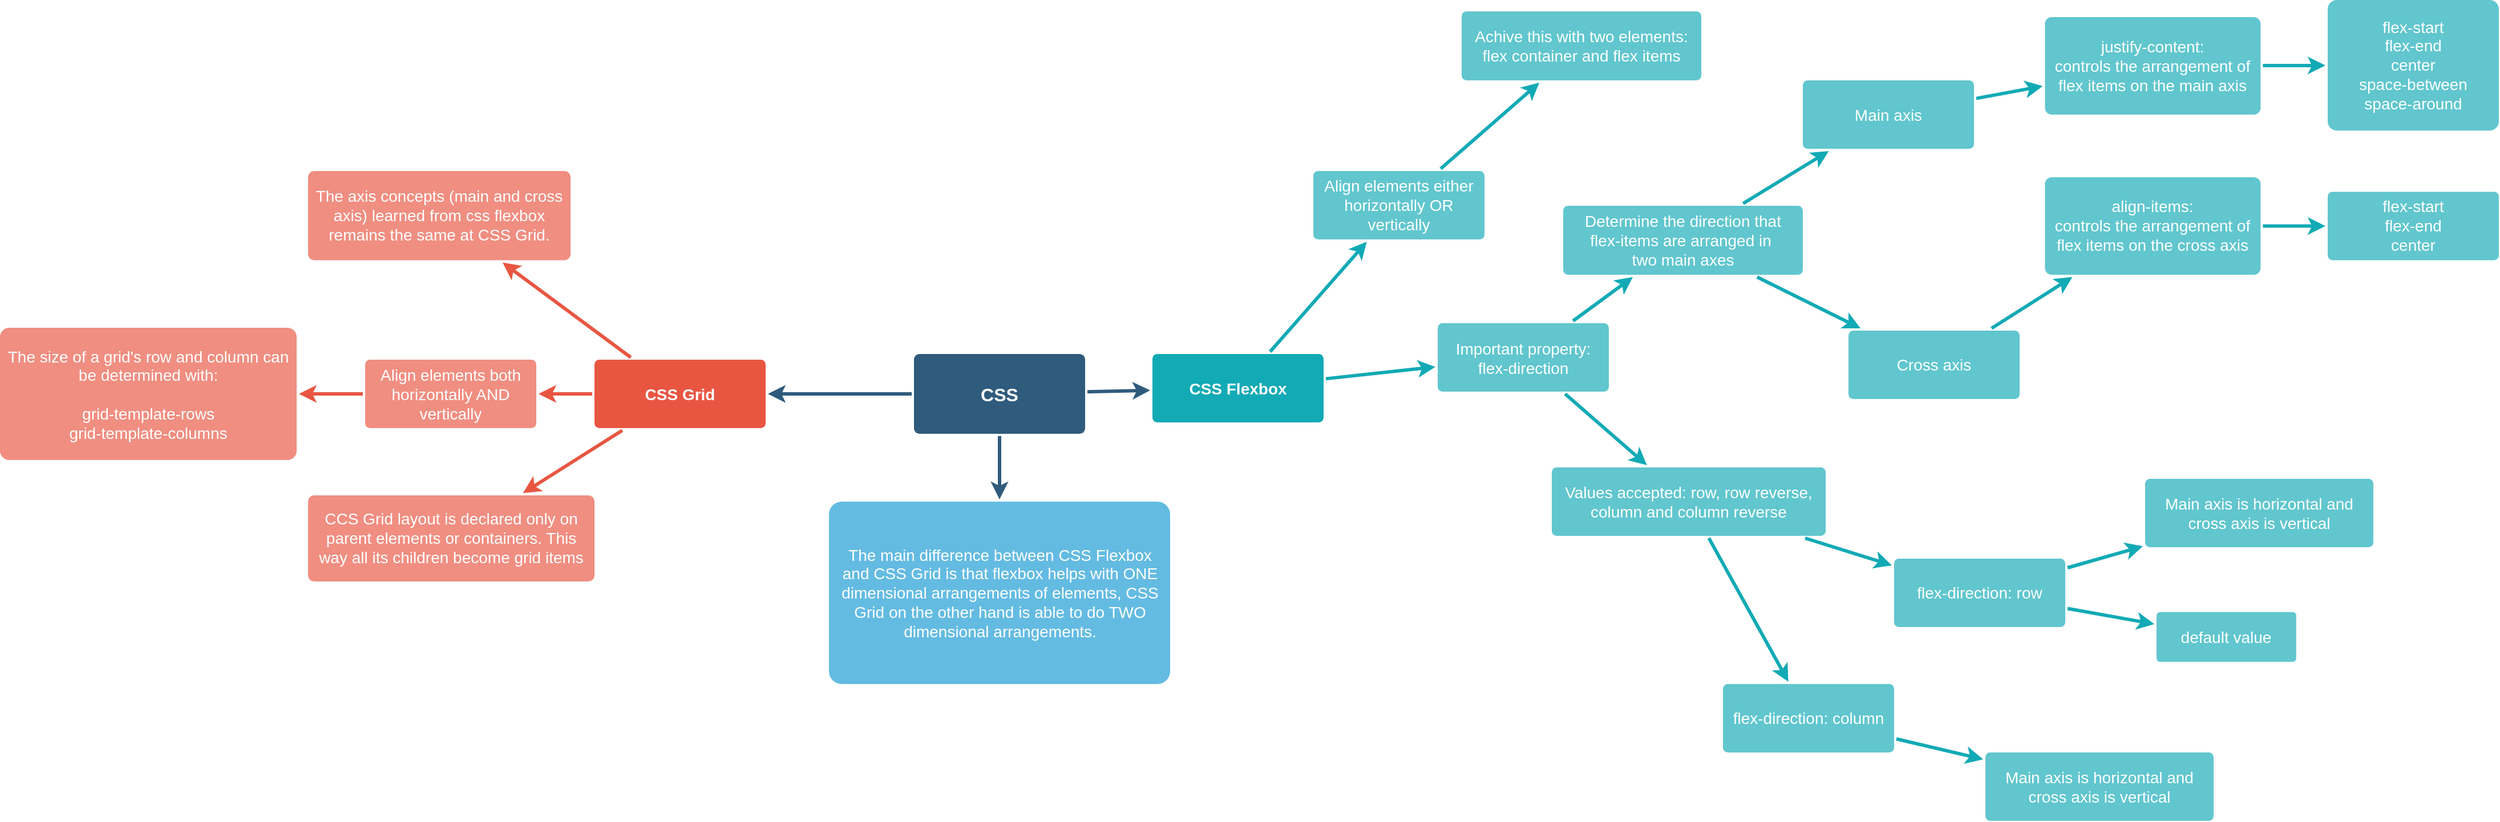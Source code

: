 <mxfile version="20.3.0" type="device"><diagram id="6a731a19-8d31-9384-78a2-239565b7b9f0" name="Page-1"><mxGraphModel dx="2591" dy="865" grid="1" gridSize="10" guides="1" tooltips="1" connect="1" arrows="1" fold="1" page="1" pageScale="1" pageWidth="1169" pageHeight="827" background="none" math="0" shadow="0"><root><mxCell id="0"/><mxCell id="1" parent="0"/><mxCell id="1746" value="" style="edgeStyle=none;rounded=0;jumpStyle=none;html=1;shadow=0;labelBackgroundColor=none;startArrow=none;startFill=0;endArrow=classic;endFill=1;jettySize=auto;orthogonalLoop=1;strokeColor=#2F5B7C;strokeWidth=3;fontFamily=Helvetica;fontSize=16;fontColor=#23445D;spacing=5;" parent="1" source="1749" target="1771" edge="1"><mxGeometry relative="1" as="geometry"/></mxCell><mxCell id="1747" value="" style="edgeStyle=none;rounded=0;jumpStyle=none;html=1;shadow=0;labelBackgroundColor=none;startArrow=none;startFill=0;endArrow=classic;endFill=1;jettySize=auto;orthogonalLoop=1;strokeColor=#2F5B7C;strokeWidth=3;fontFamily=Helvetica;fontSize=16;fontColor=#23445D;spacing=5;" parent="1" source="1749" target="1763" edge="1"><mxGeometry relative="1" as="geometry"><mxPoint x="140" y="540" as="targetPoint"/></mxGeometry></mxCell><mxCell id="1748" value="" style="edgeStyle=none;rounded=0;jumpStyle=none;html=1;shadow=0;labelBackgroundColor=none;startArrow=none;startFill=0;endArrow=classic;endFill=1;jettySize=auto;orthogonalLoop=1;strokeColor=#2F5B7C;strokeWidth=3;fontFamily=Helvetica;fontSize=16;fontColor=#23445D;spacing=5;" parent="1" source="1749" target="1753" edge="1"><mxGeometry relative="1" as="geometry"/></mxCell><mxCell id="1749" value="CSS" style="rounded=1;whiteSpace=wrap;html=1;shadow=0;labelBackgroundColor=none;strokeColor=none;strokeWidth=3;fillColor=#2F5B7C;fontFamily=Helvetica;fontSize=16;fontColor=#FFFFFF;align=center;fontStyle=1;spacing=5;arcSize=7;perimeterSpacing=2;" parent="1" vertex="1"><mxGeometry x="61" y="380.5" width="150" height="70" as="geometry"/></mxCell><mxCell id="1750" value="" style="edgeStyle=none;rounded=1;jumpStyle=none;html=1;shadow=0;labelBackgroundColor=none;startArrow=none;startFill=0;jettySize=auto;orthogonalLoop=1;strokeColor=#E85642;strokeWidth=3;fontFamily=Helvetica;fontSize=14;fontColor=#FFFFFF;spacing=5;fontStyle=1;fillColor=#b0e3e6;" parent="1" source="1753" target="1756" edge="1"><mxGeometry relative="1" as="geometry"/></mxCell><mxCell id="1751" value="" style="edgeStyle=none;rounded=1;jumpStyle=none;html=1;shadow=0;labelBackgroundColor=none;startArrow=none;startFill=0;jettySize=auto;orthogonalLoop=1;strokeColor=#E85642;strokeWidth=3;fontFamily=Helvetica;fontSize=14;fontColor=#FFFFFF;spacing=5;fontStyle=1;fillColor=#b0e3e6;" parent="1" source="1753" target="1755" edge="1"><mxGeometry relative="1" as="geometry"/></mxCell><mxCell id="1752" value="" style="edgeStyle=none;rounded=1;jumpStyle=none;html=1;shadow=0;labelBackgroundColor=none;startArrow=none;startFill=0;jettySize=auto;orthogonalLoop=1;strokeColor=#E85642;strokeWidth=3;fontFamily=Helvetica;fontSize=14;fontColor=#FFFFFF;spacing=5;fontStyle=1;fillColor=#b0e3e6;" parent="1" source="1753" target="1754" edge="1"><mxGeometry relative="1" as="geometry"/></mxCell><mxCell id="1753" value="CSS Grid" style="rounded=1;whiteSpace=wrap;html=1;shadow=0;labelBackgroundColor=none;strokeColor=none;strokeWidth=3;fillColor=#e85642;fontFamily=Helvetica;fontSize=14;fontColor=#FFFFFF;align=center;spacing=5;fontStyle=1;arcSize=7;perimeterSpacing=2;" parent="1" vertex="1"><mxGeometry x="-219" y="385.5" width="150" height="60" as="geometry"/></mxCell><mxCell id="1754" value="CCS Grid layout is declared only on parent elements or containers. This way all its children become grid items" style="rounded=1;whiteSpace=wrap;html=1;shadow=0;labelBackgroundColor=none;strokeColor=none;strokeWidth=3;fillColor=#f08e81;fontFamily=Helvetica;fontSize=14;fontColor=#FFFFFF;align=center;spacing=5;fontStyle=0;arcSize=7;perimeterSpacing=2;" parent="1" vertex="1"><mxGeometry x="-470" y="504.5" width="251" height="75.5" as="geometry"/></mxCell><mxCell id="1755" value="Align elements both horizontally AND vertically" style="rounded=1;whiteSpace=wrap;html=1;shadow=0;labelBackgroundColor=none;strokeColor=none;strokeWidth=3;fillColor=#f08e81;fontFamily=Helvetica;fontSize=14;fontColor=#FFFFFF;align=center;spacing=5;fontStyle=0;arcSize=7;perimeterSpacing=2;" parent="1" vertex="1"><mxGeometry x="-420" y="385.5" width="150" height="60" as="geometry"/></mxCell><mxCell id="1756" value="The axis concepts (main and cross axis) learned from css flexbox remains the same at CSS Grid." style="rounded=1;whiteSpace=wrap;html=1;shadow=0;labelBackgroundColor=none;strokeColor=none;strokeWidth=3;fillColor=#f08e81;fontFamily=Helvetica;fontSize=14;fontColor=#FFFFFF;align=center;spacing=5;fontStyle=0;arcSize=7;perimeterSpacing=2;" parent="1" vertex="1"><mxGeometry x="-470" y="220" width="230" height="78.25" as="geometry"/></mxCell><mxCell id="1763" value="The main difference between CSS Flexbox and CSS Grid is that flexbox helps with ONE dimensional arrangements of elements, CSS Grid on the other hand is able to do TWO dimensional arrangements." style="rounded=1;whiteSpace=wrap;html=1;shadow=0;labelBackgroundColor=none;strokeColor=none;strokeWidth=3;fillColor=#64bbe2;fontFamily=Helvetica;fontSize=14;fontColor=#FFFFFF;align=center;spacing=5;arcSize=7;perimeterSpacing=2;" parent="1" vertex="1"><mxGeometry x="-13.5" y="510" width="299" height="160" as="geometry"/></mxCell><mxCell id="1771" value="CSS Flexbox" style="rounded=1;whiteSpace=wrap;html=1;shadow=0;labelBackgroundColor=none;strokeColor=none;strokeWidth=3;fillColor=#12aab5;fontFamily=Helvetica;fontSize=14;fontColor=#FFFFFF;align=center;spacing=5;fontStyle=1;arcSize=7;perimeterSpacing=2;" parent="1" vertex="1"><mxGeometry x="270" y="380.5" width="150" height="60" as="geometry"/></mxCell><mxCell id="1772" value="align-items:&lt;br&gt;controls the arrangement of flex items on the cross axis" style="rounded=1;whiteSpace=wrap;html=1;shadow=0;labelBackgroundColor=none;strokeColor=none;strokeWidth=3;fillColor=#61c6ce;fontFamily=Helvetica;fontSize=14;fontColor=#FFFFFF;align=center;spacing=5;fontStyle=0;arcSize=7;perimeterSpacing=2;" parent="1" vertex="1"><mxGeometry x="1052.2" y="225.5" width="189" height="85.5" as="geometry"/></mxCell><mxCell id="1773" value="" style="edgeStyle=none;rounded=1;jumpStyle=none;html=1;shadow=0;labelBackgroundColor=none;startArrow=none;startFill=0;jettySize=auto;orthogonalLoop=1;strokeColor=#12AAB5;strokeWidth=3;fontFamily=Helvetica;fontSize=14;fontColor=#FFFFFF;spacing=5;fontStyle=1;fillColor=#b0e3e6;" parent="1" source="Mit4ge-xNE4HkykuFVBU-1785" target="1772" edge="1"><mxGeometry relative="1" as="geometry"/></mxCell><mxCell id="1774" value="Values accepted: row, row reverse, column and column reverse" style="rounded=1;whiteSpace=wrap;html=1;shadow=0;labelBackgroundColor=none;strokeColor=none;strokeWidth=3;fillColor=#61c6ce;fontFamily=Helvetica;fontSize=14;fontColor=#FFFFFF;align=center;spacing=5;fontStyle=0;arcSize=7;perimeterSpacing=2;" parent="1" vertex="1"><mxGeometry x="620" y="480" width="240" height="60" as="geometry"/></mxCell><mxCell id="1775" value="" style="edgeStyle=none;rounded=1;jumpStyle=none;html=1;shadow=0;labelBackgroundColor=none;startArrow=none;startFill=0;jettySize=auto;orthogonalLoop=1;strokeColor=#12AAB5;strokeWidth=3;fontFamily=Helvetica;fontSize=14;fontColor=#FFFFFF;spacing=5;fontStyle=1;fillColor=#b0e3e6;" parent="1" source="1776" target="1774" edge="1"><mxGeometry relative="1" as="geometry"/></mxCell><mxCell id="1776" value="Important property:&lt;br&gt;flex-direction" style="rounded=1;whiteSpace=wrap;html=1;shadow=0;labelBackgroundColor=none;strokeColor=none;strokeWidth=3;fillColor=#61c6ce;fontFamily=Helvetica;fontSize=14;fontColor=#FFFFFF;align=center;spacing=5;fontStyle=0;arcSize=7;perimeterSpacing=2;" parent="1" vertex="1"><mxGeometry x="520" y="353.5" width="150" height="60" as="geometry"/></mxCell><mxCell id="1777" value="" style="edgeStyle=none;rounded=1;jumpStyle=none;html=1;shadow=0;labelBackgroundColor=none;startArrow=none;startFill=0;jettySize=auto;orthogonalLoop=1;strokeColor=#12AAB5;strokeWidth=3;fontFamily=Helvetica;fontSize=14;fontColor=#FFFFFF;spacing=5;fontStyle=1;fillColor=#b0e3e6;" parent="1" source="1771" target="1776" edge="1"><mxGeometry relative="1" as="geometry"/></mxCell><mxCell id="1778" value="Align elements either horizontally OR vertically" style="rounded=1;whiteSpace=wrap;html=1;shadow=0;labelBackgroundColor=none;strokeColor=none;strokeWidth=3;fillColor=#61c6ce;fontFamily=Helvetica;fontSize=14;fontColor=#FFFFFF;align=center;spacing=5;fontStyle=0;arcSize=7;perimeterSpacing=2;" parent="1" vertex="1"><mxGeometry x="411" y="220" width="150" height="60" as="geometry"/></mxCell><mxCell id="1779" value="" style="edgeStyle=none;rounded=1;jumpStyle=none;html=1;shadow=0;labelBackgroundColor=none;startArrow=none;startFill=0;jettySize=auto;orthogonalLoop=1;strokeColor=#12AAB5;strokeWidth=3;fontFamily=Helvetica;fontSize=14;fontColor=#FFFFFF;spacing=5;fontStyle=1;fillColor=#b0e3e6;" parent="1" source="1771" target="1778" edge="1"><mxGeometry relative="1" as="geometry"/></mxCell><mxCell id="Mit4ge-xNE4HkykuFVBU-1779" value="Achive this with two elements:&lt;br&gt;flex container and flex items" style="rounded=1;whiteSpace=wrap;html=1;shadow=0;labelBackgroundColor=none;strokeColor=none;strokeWidth=3;fillColor=#61c6ce;fontFamily=Helvetica;fontSize=14;fontColor=#FFFFFF;align=center;spacing=5;fontStyle=0;arcSize=7;perimeterSpacing=2;" vertex="1" parent="1"><mxGeometry x="541" y="80" width="210" height="60.5" as="geometry"/></mxCell><mxCell id="Mit4ge-xNE4HkykuFVBU-1780" value="" style="edgeStyle=none;rounded=1;jumpStyle=none;html=1;shadow=0;labelBackgroundColor=none;startArrow=none;startFill=0;jettySize=auto;orthogonalLoop=1;strokeColor=#12AAB5;strokeWidth=3;fontFamily=Helvetica;fontSize=14;fontColor=#FFFFFF;spacing=5;fontStyle=1;fillColor=#b0e3e6;" edge="1" parent="1" target="Mit4ge-xNE4HkykuFVBU-1779" source="1778"><mxGeometry relative="1" as="geometry"><mxPoint x="610" y="200.503" as="sourcePoint"/></mxGeometry></mxCell><mxCell id="Mit4ge-xNE4HkykuFVBU-1781" value="Determine the direction that flex-items are arranged in&amp;nbsp;&lt;br&gt;two main axes" style="rounded=1;whiteSpace=wrap;html=1;shadow=0;labelBackgroundColor=none;strokeColor=none;strokeWidth=3;fillColor=#61c6ce;fontFamily=Helvetica;fontSize=14;fontColor=#FFFFFF;align=center;spacing=5;fontStyle=0;arcSize=7;perimeterSpacing=2;" vertex="1" parent="1"><mxGeometry x="630" y="250.5" width="210" height="60.5" as="geometry"/></mxCell><mxCell id="Mit4ge-xNE4HkykuFVBU-1782" value="" style="edgeStyle=none;rounded=1;jumpStyle=none;html=1;shadow=0;labelBackgroundColor=none;startArrow=none;startFill=0;jettySize=auto;orthogonalLoop=1;strokeColor=#12AAB5;strokeWidth=3;fontFamily=Helvetica;fontSize=14;fontColor=#FFFFFF;spacing=5;fontStyle=1;fillColor=#b0e3e6;" edge="1" parent="1" target="Mit4ge-xNE4HkykuFVBU-1781" source="1776"><mxGeometry relative="1" as="geometry"><mxPoint x="750.003" y="324.5" as="sourcePoint"/></mxGeometry></mxCell><mxCell id="Mit4ge-xNE4HkykuFVBU-1783" value="Main axis" style="rounded=1;whiteSpace=wrap;html=1;shadow=0;labelBackgroundColor=none;strokeColor=none;strokeWidth=3;fillColor=#61c6ce;fontFamily=Helvetica;fontSize=14;fontColor=#FFFFFF;align=center;spacing=5;fontStyle=0;arcSize=7;perimeterSpacing=2;" vertex="1" parent="1"><mxGeometry x="840" y="140.5" width="150" height="60" as="geometry"/></mxCell><mxCell id="Mit4ge-xNE4HkykuFVBU-1784" value="" style="edgeStyle=none;rounded=1;jumpStyle=none;html=1;shadow=0;labelBackgroundColor=none;startArrow=none;startFill=0;jettySize=auto;orthogonalLoop=1;strokeColor=#12AAB5;strokeWidth=3;fontFamily=Helvetica;fontSize=14;fontColor=#FFFFFF;spacing=5;fontStyle=1;fillColor=#b0e3e6;" edge="1" parent="1" target="Mit4ge-xNE4HkykuFVBU-1783" source="Mit4ge-xNE4HkykuFVBU-1781"><mxGeometry relative="1" as="geometry"><mxPoint x="940" y="174.314" as="sourcePoint"/></mxGeometry></mxCell><mxCell id="Mit4ge-xNE4HkykuFVBU-1785" value="Cross axis" style="rounded=1;whiteSpace=wrap;html=1;shadow=0;labelBackgroundColor=none;strokeColor=none;strokeWidth=3;fillColor=#61c6ce;fontFamily=Helvetica;fontSize=14;fontColor=#FFFFFF;align=center;spacing=5;fontStyle=0;arcSize=7;perimeterSpacing=2;" vertex="1" parent="1"><mxGeometry x="880" y="360" width="150" height="60" as="geometry"/></mxCell><mxCell id="Mit4ge-xNE4HkykuFVBU-1786" value="" style="edgeStyle=none;rounded=1;jumpStyle=none;html=1;shadow=0;labelBackgroundColor=none;startArrow=none;startFill=0;jettySize=auto;orthogonalLoop=1;strokeColor=#12AAB5;strokeWidth=3;fontFamily=Helvetica;fontSize=14;fontColor=#FFFFFF;spacing=5;fontStyle=1;fillColor=#b0e3e6;" edge="1" parent="1" target="Mit4ge-xNE4HkykuFVBU-1785" source="Mit4ge-xNE4HkykuFVBU-1781"><mxGeometry relative="1" as="geometry"><mxPoint x="955.142" y="434.5" as="sourcePoint"/></mxGeometry></mxCell><mxCell id="Mit4ge-xNE4HkykuFVBU-1789" value="flex-direction: row" style="rounded=1;whiteSpace=wrap;html=1;shadow=0;labelBackgroundColor=none;strokeColor=none;strokeWidth=3;fillColor=#61c6ce;fontFamily=Helvetica;fontSize=14;fontColor=#FFFFFF;align=center;spacing=5;fontStyle=0;arcSize=7;perimeterSpacing=2;" vertex="1" parent="1"><mxGeometry x="920" y="560" width="150" height="60" as="geometry"/></mxCell><mxCell id="Mit4ge-xNE4HkykuFVBU-1790" value="" style="edgeStyle=none;rounded=1;jumpStyle=none;html=1;shadow=0;labelBackgroundColor=none;startArrow=none;startFill=0;jettySize=auto;orthogonalLoop=1;strokeColor=#12AAB5;strokeWidth=3;fontFamily=Helvetica;fontSize=14;fontColor=#FFFFFF;spacing=5;fontStyle=1;fillColor=#b0e3e6;" edge="1" parent="1" target="Mit4ge-xNE4HkykuFVBU-1789" source="1774"><mxGeometry relative="1" as="geometry"><mxPoint x="1080" y="471.485" as="sourcePoint"/></mxGeometry></mxCell><mxCell id="Mit4ge-xNE4HkykuFVBU-1791" value="Main axis is horizontal and cross axis is vertical&lt;br&gt;" style="rounded=1;whiteSpace=wrap;html=1;shadow=0;labelBackgroundColor=none;strokeColor=none;strokeWidth=3;fillColor=#61c6ce;fontFamily=Helvetica;fontSize=14;fontColor=#FFFFFF;align=center;spacing=5;fontStyle=0;arcSize=7;perimeterSpacing=2;" vertex="1" parent="1"><mxGeometry x="1140" y="490" width="200" height="60" as="geometry"/></mxCell><mxCell id="Mit4ge-xNE4HkykuFVBU-1792" value="" style="edgeStyle=none;rounded=1;jumpStyle=none;html=1;shadow=0;labelBackgroundColor=none;startArrow=none;startFill=0;jettySize=auto;orthogonalLoop=1;strokeColor=#12AAB5;strokeWidth=3;fontFamily=Helvetica;fontSize=14;fontColor=#FFFFFF;spacing=5;fontStyle=1;fillColor=#b0e3e6;" edge="1" parent="1" target="Mit4ge-xNE4HkykuFVBU-1791" source="Mit4ge-xNE4HkykuFVBU-1789"><mxGeometry relative="1" as="geometry"><mxPoint x="1270" y="593.004" as="sourcePoint"/></mxGeometry></mxCell><mxCell id="Mit4ge-xNE4HkykuFVBU-1793" value="flex-direction: column" style="rounded=1;whiteSpace=wrap;html=1;shadow=0;labelBackgroundColor=none;strokeColor=none;strokeWidth=3;fillColor=#61c6ce;fontFamily=Helvetica;fontSize=14;fontColor=#FFFFFF;align=center;spacing=5;fontStyle=0;arcSize=7;perimeterSpacing=2;" vertex="1" parent="1"><mxGeometry x="770" y="670" width="150" height="60" as="geometry"/></mxCell><mxCell id="Mit4ge-xNE4HkykuFVBU-1794" value="" style="edgeStyle=none;rounded=1;jumpStyle=none;html=1;shadow=0;labelBackgroundColor=none;startArrow=none;startFill=0;jettySize=auto;orthogonalLoop=1;strokeColor=#12AAB5;strokeWidth=3;fontFamily=Helvetica;fontSize=14;fontColor=#FFFFFF;spacing=5;fontStyle=1;fillColor=#b0e3e6;" edge="1" parent="1" target="Mit4ge-xNE4HkykuFVBU-1793" source="1774"><mxGeometry relative="1" as="geometry"><mxPoint x="1169.001" y="326.5" as="sourcePoint"/></mxGeometry></mxCell><mxCell id="Mit4ge-xNE4HkykuFVBU-1795" value="Main axis is horizontal and cross axis is vertical&lt;br&gt;" style="rounded=1;whiteSpace=wrap;html=1;shadow=0;labelBackgroundColor=none;strokeColor=none;strokeWidth=3;fillColor=#61c6ce;fontFamily=Helvetica;fontSize=14;fontColor=#FFFFFF;align=center;spacing=5;fontStyle=0;arcSize=7;perimeterSpacing=2;" vertex="1" parent="1"><mxGeometry x="1000" y="730" width="200" height="60" as="geometry"/></mxCell><mxCell id="Mit4ge-xNE4HkykuFVBU-1796" value="" style="edgeStyle=none;rounded=1;jumpStyle=none;html=1;shadow=0;labelBackgroundColor=none;startArrow=none;startFill=0;jettySize=auto;orthogonalLoop=1;strokeColor=#12AAB5;strokeWidth=3;fontFamily=Helvetica;fontSize=14;fontColor=#FFFFFF;spacing=5;fontStyle=1;fillColor=#b0e3e6;" edge="1" parent="1" source="Mit4ge-xNE4HkykuFVBU-1793" target="Mit4ge-xNE4HkykuFVBU-1795"><mxGeometry relative="1" as="geometry"><mxPoint x="1177.714" y="488" as="sourcePoint"/><mxPoint x="1247.286" y="452.5" as="targetPoint"/></mxGeometry></mxCell><mxCell id="Mit4ge-xNE4HkykuFVBU-1797" value="default value" style="rounded=1;whiteSpace=wrap;html=1;shadow=0;labelBackgroundColor=none;strokeColor=none;strokeWidth=3;fillColor=#61c6ce;fontFamily=Helvetica;fontSize=14;fontColor=#FFFFFF;align=center;spacing=5;fontStyle=0;arcSize=7;perimeterSpacing=2;" vertex="1" parent="1"><mxGeometry x="1150" y="606.84" width="122.41" height="43.66" as="geometry"/></mxCell><mxCell id="Mit4ge-xNE4HkykuFVBU-1798" value="" style="edgeStyle=none;rounded=1;jumpStyle=none;html=1;shadow=0;labelBackgroundColor=none;startArrow=none;startFill=0;jettySize=auto;orthogonalLoop=1;strokeColor=#12AAB5;strokeWidth=3;fontFamily=Helvetica;fontSize=14;fontColor=#FFFFFF;spacing=5;fontStyle=1;fillColor=#b0e3e6;" edge="1" parent="1" target="Mit4ge-xNE4HkykuFVBU-1797" source="Mit4ge-xNE4HkykuFVBU-1789"><mxGeometry relative="1" as="geometry"><mxPoint x="1190" y="504.496" as="sourcePoint"/></mxGeometry></mxCell><mxCell id="Mit4ge-xNE4HkykuFVBU-1799" value="flex-start&lt;br&gt;flex-end&lt;br&gt;center" style="rounded=1;whiteSpace=wrap;html=1;shadow=0;labelBackgroundColor=none;strokeColor=none;strokeWidth=3;fillColor=#61c6ce;fontFamily=Helvetica;fontSize=14;fontColor=#FFFFFF;align=center;spacing=5;fontStyle=0;arcSize=7;perimeterSpacing=2;" vertex="1" parent="1"><mxGeometry x="1300" y="238.25" width="150" height="60" as="geometry"/></mxCell><mxCell id="Mit4ge-xNE4HkykuFVBU-1800" value="" style="edgeStyle=none;rounded=1;jumpStyle=none;html=1;shadow=0;labelBackgroundColor=none;startArrow=none;startFill=0;jettySize=auto;orthogonalLoop=1;strokeColor=#12AAB5;strokeWidth=3;fontFamily=Helvetica;fontSize=14;fontColor=#FFFFFF;spacing=5;fontStyle=1;fillColor=#b0e3e6;" edge="1" parent="1" target="Mit4ge-xNE4HkykuFVBU-1799" source="1772"><mxGeometry relative="1" as="geometry"><mxPoint x="620" y="574.5" as="sourcePoint"/></mxGeometry></mxCell><mxCell id="Mit4ge-xNE4HkykuFVBU-1802" value="justify-content:&lt;br&gt;controls the arrangement of flex items on the main axis" style="rounded=1;whiteSpace=wrap;html=1;shadow=0;labelBackgroundColor=none;strokeColor=none;strokeWidth=3;fillColor=#61c6ce;fontFamily=Helvetica;fontSize=14;fontColor=#FFFFFF;align=center;spacing=5;fontStyle=0;arcSize=7;perimeterSpacing=2;" vertex="1" parent="1"><mxGeometry x="1052.2" y="85" width="189" height="85.5" as="geometry"/></mxCell><mxCell id="Mit4ge-xNE4HkykuFVBU-1803" value="" style="edgeStyle=none;rounded=1;jumpStyle=none;html=1;shadow=0;labelBackgroundColor=none;startArrow=none;startFill=0;jettySize=auto;orthogonalLoop=1;strokeColor=#12AAB5;strokeWidth=3;fontFamily=Helvetica;fontSize=14;fontColor=#FFFFFF;spacing=5;fontStyle=1;fillColor=#b0e3e6;" edge="1" parent="1" target="Mit4ge-xNE4HkykuFVBU-1802" source="Mit4ge-xNE4HkykuFVBU-1783"><mxGeometry relative="1" as="geometry"><mxPoint x="1069.997" y="488.75" as="sourcePoint"/></mxGeometry></mxCell><mxCell id="Mit4ge-xNE4HkykuFVBU-1804" value="flex-start&lt;br&gt;flex-end&lt;br&gt;center&lt;br&gt;space-between&lt;br&gt;space-around" style="rounded=1;whiteSpace=wrap;html=1;shadow=0;labelBackgroundColor=none;strokeColor=none;strokeWidth=3;fillColor=#61c6ce;fontFamily=Helvetica;fontSize=14;fontColor=#FFFFFF;align=center;spacing=5;fontStyle=0;arcSize=7;perimeterSpacing=2;" vertex="1" parent="1"><mxGeometry x="1300" y="70" width="150" height="114.5" as="geometry"/></mxCell><mxCell id="Mit4ge-xNE4HkykuFVBU-1805" value="" style="edgeStyle=none;rounded=1;jumpStyle=none;html=1;shadow=0;labelBackgroundColor=none;startArrow=none;startFill=0;jettySize=auto;orthogonalLoop=1;strokeColor=#12AAB5;strokeWidth=3;fontFamily=Helvetica;fontSize=14;fontColor=#FFFFFF;spacing=5;fontStyle=1;fillColor=#b0e3e6;" edge="1" parent="1" source="Mit4ge-xNE4HkykuFVBU-1802" target="Mit4ge-xNE4HkykuFVBU-1804"><mxGeometry relative="1" as="geometry"><mxPoint x="1253.2" y="277.704" as="sourcePoint"/><mxPoint x="1298" y="284.066" as="targetPoint"/></mxGeometry></mxCell><mxCell id="Mit4ge-xNE4HkykuFVBU-1806" value="" style="edgeStyle=none;rounded=1;jumpStyle=none;html=1;shadow=0;labelBackgroundColor=none;startArrow=none;startFill=0;jettySize=auto;orthogonalLoop=1;strokeColor=#E85642;strokeWidth=3;fontFamily=Helvetica;fontSize=14;fontColor=#FFFFFF;spacing=5;fontStyle=1;fillColor=#b0e3e6;" edge="1" parent="1" target="Mit4ge-xNE4HkykuFVBU-1807" source="1755"><mxGeometry relative="1" as="geometry"><mxPoint x="-485" y="415.5" as="sourcePoint"/></mxGeometry></mxCell><mxCell id="Mit4ge-xNE4HkykuFVBU-1807" value="The size of a grid's row and column can be determined with: &lt;br&gt;&lt;br&gt;grid-template-rows &lt;br&gt;grid-template-columns" style="rounded=1;whiteSpace=wrap;html=1;shadow=0;labelBackgroundColor=none;strokeColor=none;strokeWidth=3;fillColor=#f08e81;fontFamily=Helvetica;fontSize=14;fontColor=#FFFFFF;align=center;spacing=5;fontStyle=0;arcSize=7;perimeterSpacing=2;" vertex="1" parent="1"><mxGeometry x="-740" y="357.5" width="260" height="116" as="geometry"/></mxCell></root></mxGraphModel></diagram></mxfile>